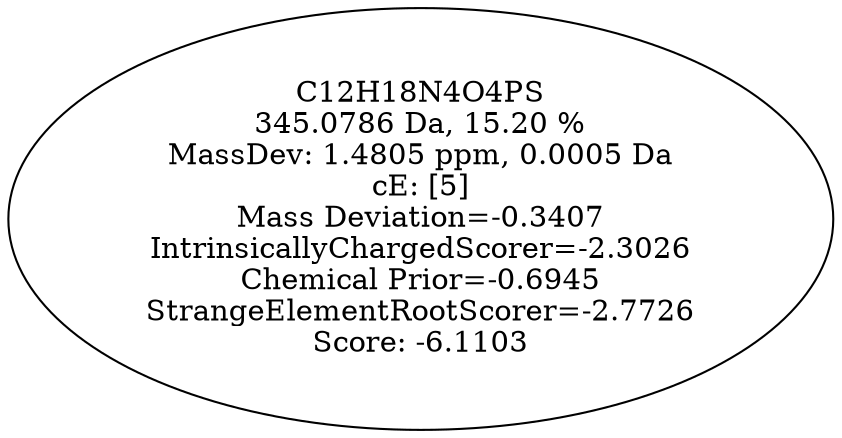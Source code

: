 strict digraph {
v1 [label="C12H18N4O4PS\n345.0786 Da, 15.20 %\nMassDev: 1.4805 ppm, 0.0005 Da\ncE: [5]\nMass Deviation=-0.3407\nIntrinsicallyChargedScorer=-2.3026\nChemical Prior=-0.6945\nStrangeElementRootScorer=-2.7726\nScore: -6.1103"];
}